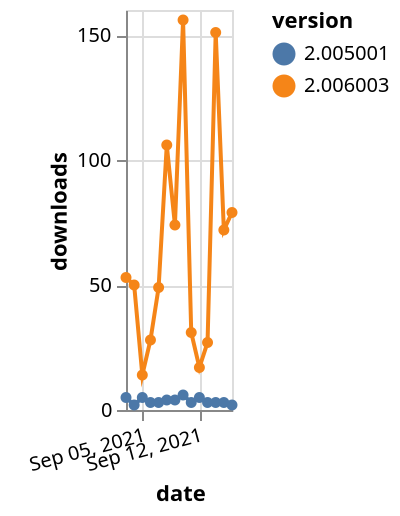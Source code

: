 {"$schema": "https://vega.github.io/schema/vega-lite/v5.json", "description": "A simple bar chart with embedded data.", "data": {"values": [{"date": "2021-09-03", "total": 13729, "delta": 5, "version": "2.005001"}, {"date": "2021-09-04", "total": 13731, "delta": 2, "version": "2.005001"}, {"date": "2021-09-05", "total": 13736, "delta": 5, "version": "2.005001"}, {"date": "2021-09-06", "total": 13739, "delta": 3, "version": "2.005001"}, {"date": "2021-09-07", "total": 13742, "delta": 3, "version": "2.005001"}, {"date": "2021-09-08", "total": 13746, "delta": 4, "version": "2.005001"}, {"date": "2021-09-09", "total": 13750, "delta": 4, "version": "2.005001"}, {"date": "2021-09-10", "total": 13756, "delta": 6, "version": "2.005001"}, {"date": "2021-09-11", "total": 13759, "delta": 3, "version": "2.005001"}, {"date": "2021-09-12", "total": 13764, "delta": 5, "version": "2.005001"}, {"date": "2021-09-13", "total": 13767, "delta": 3, "version": "2.005001"}, {"date": "2021-09-14", "total": 13770, "delta": 3, "version": "2.005001"}, {"date": "2021-09-15", "total": 13773, "delta": 3, "version": "2.005001"}, {"date": "2021-09-16", "total": 13775, "delta": 2, "version": "2.005001"}, {"date": "2021-09-03", "total": 56093, "delta": 53, "version": "2.006003"}, {"date": "2021-09-04", "total": 56143, "delta": 50, "version": "2.006003"}, {"date": "2021-09-05", "total": 56157, "delta": 14, "version": "2.006003"}, {"date": "2021-09-06", "total": 56185, "delta": 28, "version": "2.006003"}, {"date": "2021-09-07", "total": 56234, "delta": 49, "version": "2.006003"}, {"date": "2021-09-08", "total": 56340, "delta": 106, "version": "2.006003"}, {"date": "2021-09-09", "total": 56414, "delta": 74, "version": "2.006003"}, {"date": "2021-09-10", "total": 56570, "delta": 156, "version": "2.006003"}, {"date": "2021-09-11", "total": 56601, "delta": 31, "version": "2.006003"}, {"date": "2021-09-12", "total": 56618, "delta": 17, "version": "2.006003"}, {"date": "2021-09-13", "total": 56645, "delta": 27, "version": "2.006003"}, {"date": "2021-09-14", "total": 56796, "delta": 151, "version": "2.006003"}, {"date": "2021-09-15", "total": 56868, "delta": 72, "version": "2.006003"}, {"date": "2021-09-16", "total": 56947, "delta": 79, "version": "2.006003"}]}, "width": "container", "mark": {"type": "line", "point": {"filled": true}}, "encoding": {"x": {"field": "date", "type": "temporal", "timeUnit": "yearmonthdate", "title": "date", "axis": {"labelAngle": -15}}, "y": {"field": "delta", "type": "quantitative", "title": "downloads"}, "color": {"field": "version", "type": "nominal"}, "tooltip": {"field": "delta"}}}